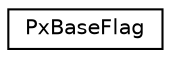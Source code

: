 digraph "Graphical Class Hierarchy"
{
  edge [fontname="Helvetica",fontsize="10",labelfontname="Helvetica",labelfontsize="10"];
  node [fontname="Helvetica",fontsize="10",shape=record];
  rankdir="LR";
  Node0 [label="PxBaseFlag",height=0.2,width=0.4,color="black", fillcolor="white", style="filled",URL="$structPxBaseFlag.html",tooltip="Flags for PxBase. "];
}
